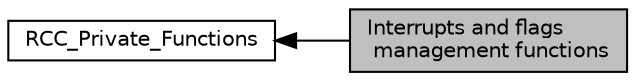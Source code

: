 digraph "Interrupts and flags management functions"
{
  edge [fontname="Helvetica",fontsize="10",labelfontname="Helvetica",labelfontsize="10"];
  node [fontname="Helvetica",fontsize="10",shape=record];
  rankdir=LR;
  Node0 [label="Interrupts and flags\l management functions",height=0.2,width=0.4,color="black", fillcolor="grey75", style="filled", fontcolor="black"];
  Node1 [label="RCC_Private_Functions",height=0.2,width=0.4,color="black", fillcolor="white", style="filled",URL="$group___r_c_c___private___functions.html"];
  Node1->Node0 [shape=plaintext, dir="back", style="solid"];
}
